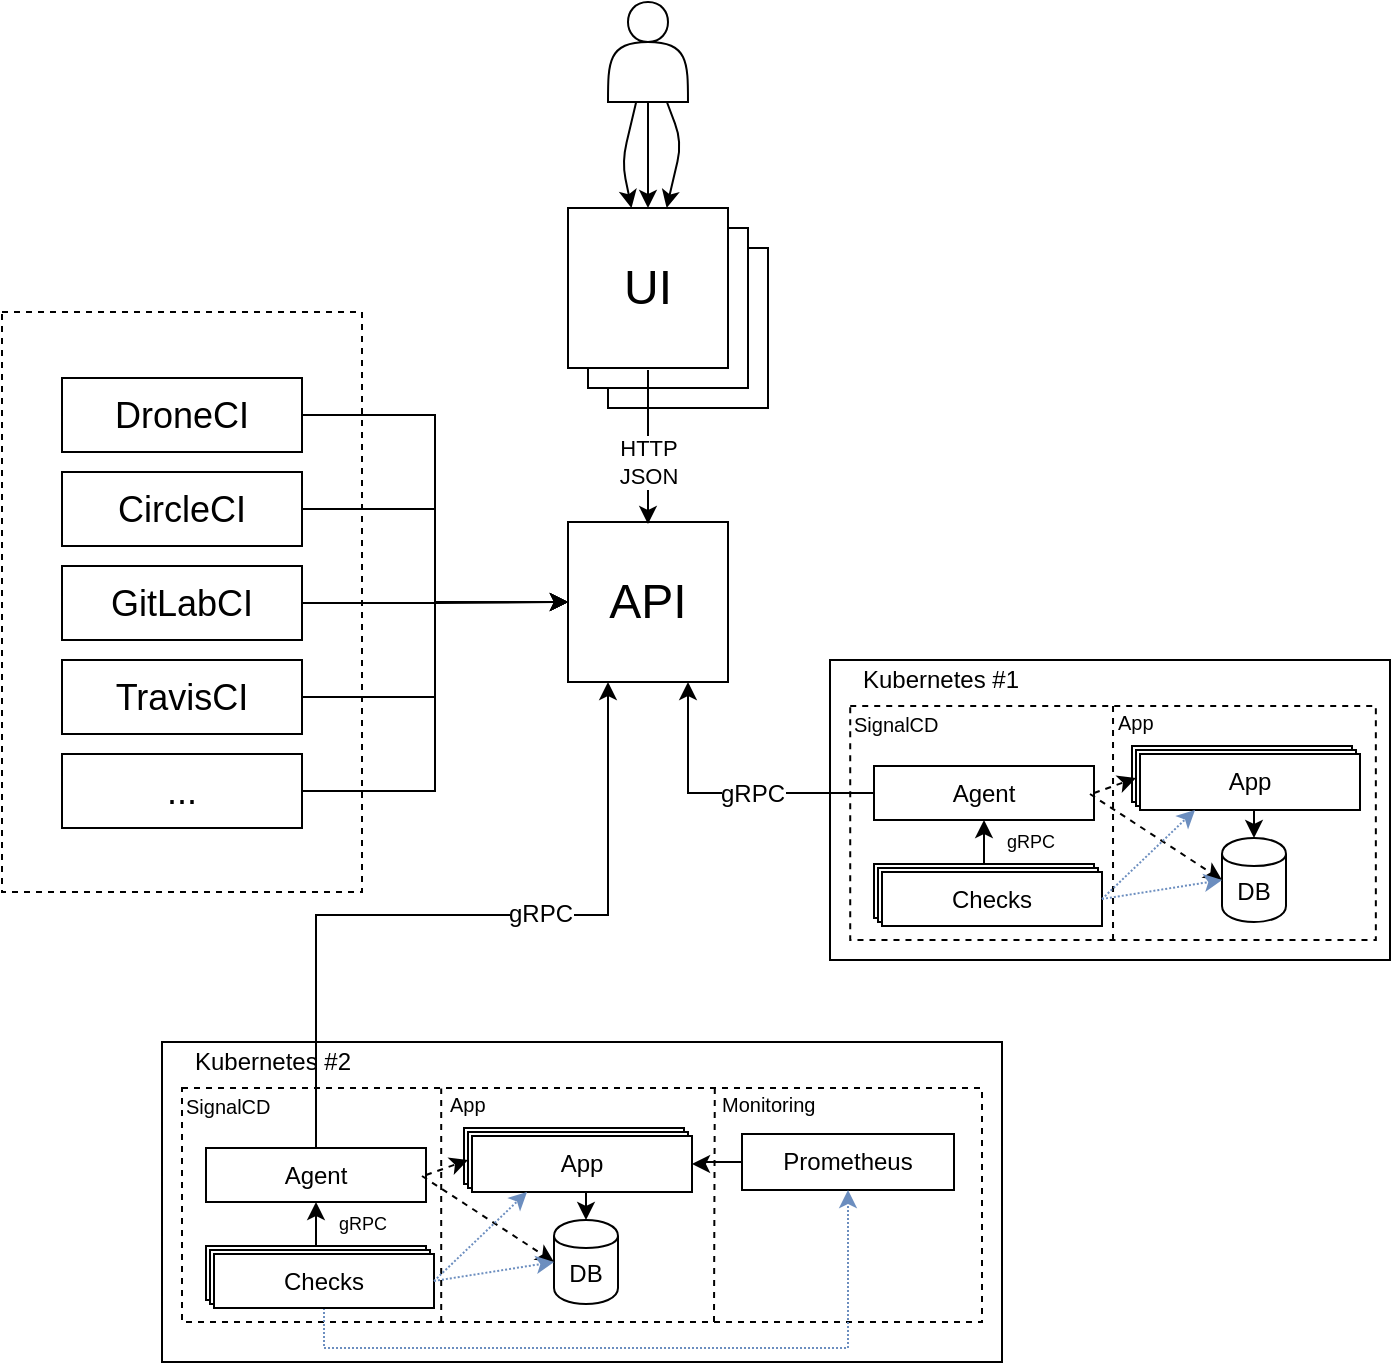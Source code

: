 <mxfile version="11.2.4" type="device" pages="1"><diagram id="ZvtK7mvOdlfyVhay1pQO" name="Page-1"><mxGraphModel dx="1681" dy="665" grid="1" gridSize="10" guides="1" tooltips="1" connect="1" arrows="1" fold="1" page="1" pageScale="1" pageWidth="827" pageHeight="1169" math="0" shadow="0"><root><mxCell id="0"/><mxCell id="1" parent="0"/><mxCell id="u--_8wK0XNkCcFROsWRi-22" value="Checks" style="rounded=0;whiteSpace=wrap;html=1;" vertex="1" parent="1"><mxGeometry x="194" y="674" width="110" height="27" as="geometry"/></mxCell><mxCell id="u--_8wK0XNkCcFROsWRi-23" value="Checks" style="rounded=0;whiteSpace=wrap;html=1;" vertex="1" parent="1"><mxGeometry x="196" y="676" width="110" height="27" as="geometry"/></mxCell><mxCell id="PdP8wsd88Eu7TEqThQFO-8" value="&lt;font style=&quot;font-size: 24px&quot;&gt;UI&lt;/font&gt;" style="whiteSpace=wrap;html=1;aspect=fixed;" parent="1" vertex="1"><mxGeometry x="393" y="173" width="80" height="80" as="geometry"/></mxCell><mxCell id="PdP8wsd88Eu7TEqThQFO-7" value="&lt;font style=&quot;font-size: 24px&quot;&gt;UI&lt;/font&gt;" style="whiteSpace=wrap;html=1;aspect=fixed;" parent="1" vertex="1"><mxGeometry x="383" y="163" width="80" height="80" as="geometry"/></mxCell><mxCell id="PdP8wsd88Eu7TEqThQFO-1" value="" style="shape=actor;whiteSpace=wrap;html=1;" parent="1" vertex="1"><mxGeometry x="393" y="50" width="40" height="50" as="geometry"/></mxCell><mxCell id="PdP8wsd88Eu7TEqThQFO-3" value="&lt;font style=&quot;font-size: 24px&quot;&gt;UI&lt;/font&gt;" style="whiteSpace=wrap;html=1;aspect=fixed;" parent="1" vertex="1"><mxGeometry x="373" y="153" width="80" height="80" as="geometry"/></mxCell><mxCell id="PdP8wsd88Eu7TEqThQFO-4" value="" style="endArrow=classic;html=1;" parent="1" source="PdP8wsd88Eu7TEqThQFO-1" target="PdP8wsd88Eu7TEqThQFO-3" edge="1"><mxGeometry width="50" height="50" relative="1" as="geometry"><mxPoint x="400" y="120" as="sourcePoint"/><mxPoint x="420" y="260" as="targetPoint"/></mxGeometry></mxCell><mxCell id="PdP8wsd88Eu7TEqThQFO-5" value="" style="endArrow=classic;html=1;" parent="1" source="PdP8wsd88Eu7TEqThQFO-1" target="PdP8wsd88Eu7TEqThQFO-3" edge="1"><mxGeometry width="50" height="50" relative="1" as="geometry"><mxPoint x="370" y="300" as="sourcePoint"/><mxPoint x="420" y="250" as="targetPoint"/><Array as="points"><mxPoint x="430" y="120"/></Array></mxGeometry></mxCell><mxCell id="PdP8wsd88Eu7TEqThQFO-6" value="" style="endArrow=classic;html=1;" parent="1" source="PdP8wsd88Eu7TEqThQFO-1" target="PdP8wsd88Eu7TEqThQFO-3" edge="1"><mxGeometry width="50" height="50" relative="1" as="geometry"><mxPoint x="432.444" y="110" as="sourcePoint"/><mxPoint x="432.315" y="163" as="targetPoint"/><Array as="points"><mxPoint x="400" y="130"/></Array></mxGeometry></mxCell><mxCell id="PdP8wsd88Eu7TEqThQFO-9" value="&lt;font style=&quot;font-size: 24px&quot;&gt;API&lt;/font&gt;" style="whiteSpace=wrap;html=1;aspect=fixed;" parent="1" vertex="1"><mxGeometry x="373" y="310" width="80" height="80" as="geometry"/></mxCell><mxCell id="PdP8wsd88Eu7TEqThQFO-10" value="HTTP&lt;br&gt;JSON" style="endArrow=classic;html=1;" parent="1" edge="1"><mxGeometry x="0.195" width="50" height="50" relative="1" as="geometry"><mxPoint x="413" y="234" as="sourcePoint"/><mxPoint x="413" y="311" as="targetPoint"/><mxPoint as="offset"/></mxGeometry></mxCell><mxCell id="PdP8wsd88Eu7TEqThQFO-18" value="" style="group" parent="1" vertex="1" connectable="0"><mxGeometry x="90" y="205" width="180" height="290" as="geometry"/></mxCell><mxCell id="PdP8wsd88Eu7TEqThQFO-11" value="" style="rounded=0;whiteSpace=wrap;html=1;gradientColor=none;dashed=1;fillColor=none;" parent="PdP8wsd88Eu7TEqThQFO-18" vertex="1"><mxGeometry width="180" height="290" as="geometry"/></mxCell><mxCell id="PdP8wsd88Eu7TEqThQFO-12" value="&lt;font style=&quot;font-size: 18px&quot;&gt;DroneCI&lt;br&gt;&lt;/font&gt;" style="rounded=0;whiteSpace=wrap;html=1;fillColor=#ffffff;gradientColor=none;" parent="PdP8wsd88Eu7TEqThQFO-18" vertex="1"><mxGeometry x="30" y="33" width="120" height="37" as="geometry"/></mxCell><mxCell id="PdP8wsd88Eu7TEqThQFO-13" value="&lt;font style=&quot;font-size: 18px&quot;&gt;CircleCI&lt;/font&gt;" style="rounded=0;whiteSpace=wrap;html=1;fillColor=#ffffff;gradientColor=none;" parent="PdP8wsd88Eu7TEqThQFO-18" vertex="1"><mxGeometry x="30" y="80" width="120" height="37" as="geometry"/></mxCell><mxCell id="PdP8wsd88Eu7TEqThQFO-14" value="&lt;font style=&quot;font-size: 18px&quot;&gt;GitLabCI&lt;/font&gt;" style="rounded=0;whiteSpace=wrap;html=1;fillColor=#ffffff;gradientColor=none;" parent="PdP8wsd88Eu7TEqThQFO-18" vertex="1"><mxGeometry x="30" y="127" width="120" height="37" as="geometry"/></mxCell><mxCell id="PdP8wsd88Eu7TEqThQFO-15" value="&lt;font style=&quot;font-size: 18px&quot;&gt;TravisCI&lt;/font&gt;" style="rounded=0;whiteSpace=wrap;html=1;fillColor=#ffffff;gradientColor=none;" parent="PdP8wsd88Eu7TEqThQFO-18" vertex="1"><mxGeometry x="30" y="174" width="120" height="37" as="geometry"/></mxCell><mxCell id="PdP8wsd88Eu7TEqThQFO-17" value="&lt;font style=&quot;font-size: 18px&quot;&gt;...&lt;/font&gt;" style="rounded=0;whiteSpace=wrap;html=1;fillColor=#ffffff;gradientColor=none;" parent="PdP8wsd88Eu7TEqThQFO-18" vertex="1"><mxGeometry x="30" y="221" width="120" height="37" as="geometry"/></mxCell><mxCell id="PdP8wsd88Eu7TEqThQFO-19" style="edgeStyle=orthogonalEdgeStyle;rounded=0;orthogonalLoop=1;jettySize=auto;html=1;exitX=1;exitY=0.5;exitDx=0;exitDy=0;entryX=0;entryY=0.5;entryDx=0;entryDy=0;" parent="1" source="PdP8wsd88Eu7TEqThQFO-12" target="PdP8wsd88Eu7TEqThQFO-9" edge="1"><mxGeometry relative="1" as="geometry"/></mxCell><mxCell id="PdP8wsd88Eu7TEqThQFO-20" style="edgeStyle=orthogonalEdgeStyle;rounded=0;orthogonalLoop=1;jettySize=auto;html=1;exitX=1;exitY=0.5;exitDx=0;exitDy=0;entryX=0;entryY=0.5;entryDx=0;entryDy=0;" parent="1" source="PdP8wsd88Eu7TEqThQFO-13" target="PdP8wsd88Eu7TEqThQFO-9" edge="1"><mxGeometry relative="1" as="geometry"/></mxCell><mxCell id="PdP8wsd88Eu7TEqThQFO-21" style="edgeStyle=orthogonalEdgeStyle;rounded=0;orthogonalLoop=1;jettySize=auto;html=1;exitX=1;exitY=0.5;exitDx=0;exitDy=0;" parent="1" source="PdP8wsd88Eu7TEqThQFO-14" target="PdP8wsd88Eu7TEqThQFO-9" edge="1"><mxGeometry relative="1" as="geometry"/></mxCell><mxCell id="PdP8wsd88Eu7TEqThQFO-22" style="edgeStyle=orthogonalEdgeStyle;rounded=0;orthogonalLoop=1;jettySize=auto;html=1;exitX=1;exitY=0.5;exitDx=0;exitDy=0;" parent="1" source="PdP8wsd88Eu7TEqThQFO-15" target="PdP8wsd88Eu7TEqThQFO-9" edge="1"><mxGeometry relative="1" as="geometry"/></mxCell><mxCell id="PdP8wsd88Eu7TEqThQFO-23" style="edgeStyle=orthogonalEdgeStyle;rounded=0;orthogonalLoop=1;jettySize=auto;html=1;exitX=1;exitY=0.5;exitDx=0;exitDy=0;entryX=0;entryY=0.5;entryDx=0;entryDy=0;" parent="1" source="PdP8wsd88Eu7TEqThQFO-17" target="PdP8wsd88Eu7TEqThQFO-9" edge="1"><mxGeometry relative="1" as="geometry"/></mxCell><mxCell id="u--_8wK0XNkCcFROsWRi-40" value="" style="group" vertex="1" connectable="0" parent="1"><mxGeometry x="170" y="570" width="450" height="160" as="geometry"/></mxCell><mxCell id="u--_8wK0XNkCcFROsWRi-1" value="" style="group" vertex="1" connectable="0" parent="u--_8wK0XNkCcFROsWRi-40"><mxGeometry width="450" height="160" as="geometry"/></mxCell><mxCell id="u--_8wK0XNkCcFROsWRi-2" value="" style="rounded=0;whiteSpace=wrap;html=1;gradientColor=none;fillColor=none;fontStyle=1" vertex="1" parent="u--_8wK0XNkCcFROsWRi-1"><mxGeometry width="420" height="160" as="geometry"/></mxCell><mxCell id="u--_8wK0XNkCcFROsWRi-13" value="" style="rounded=0;whiteSpace=wrap;html=1;dashed=1;" vertex="1" parent="u--_8wK0XNkCcFROsWRi-1"><mxGeometry x="10" y="23" width="400" height="117" as="geometry"/></mxCell><mxCell id="u--_8wK0XNkCcFROsWRi-20" value="Checks" style="rounded=0;whiteSpace=wrap;html=1;" vertex="1" parent="u--_8wK0XNkCcFROsWRi-1"><mxGeometry x="22" y="102" width="110" height="27" as="geometry"/></mxCell><mxCell id="u--_8wK0XNkCcFROsWRi-8" value="Kubernetes #2" style="text;html=1;strokeColor=none;fillColor=none;align=center;verticalAlign=middle;whiteSpace=wrap;rounded=0;" vertex="1" parent="u--_8wK0XNkCcFROsWRi-1"><mxGeometry width="111.191" height="20" as="geometry"/></mxCell><mxCell id="u--_8wK0XNkCcFROsWRi-15" value="&lt;font style=&quot;font-size: 10px&quot;&gt;SignalCD&lt;/font&gt;" style="text;html=1;strokeColor=none;fillColor=none;align=left;verticalAlign=middle;whiteSpace=wrap;rounded=0;dashed=1;" vertex="1" parent="u--_8wK0XNkCcFROsWRi-1"><mxGeometry x="10" y="24" width="50" height="16" as="geometry"/></mxCell><mxCell id="u--_8wK0XNkCcFROsWRi-16" value="Agent" style="rounded=0;whiteSpace=wrap;html=1;" vertex="1" parent="u--_8wK0XNkCcFROsWRi-1"><mxGeometry x="22" y="53" width="110" height="27" as="geometry"/></mxCell><mxCell id="u--_8wK0XNkCcFROsWRi-21" value="&lt;font style=&quot;line-height: 40% ; font-size: 9px&quot;&gt;gRPC&lt;/font&gt;" style="edgeStyle=orthogonalEdgeStyle;rounded=0;orthogonalLoop=1;jettySize=auto;html=1;exitX=0.5;exitY=0;exitDx=0;exitDy=0;entryX=0.5;entryY=1;entryDx=0;entryDy=0;" edge="1" parent="u--_8wK0XNkCcFROsWRi-1" source="u--_8wK0XNkCcFROsWRi-20" target="u--_8wK0XNkCcFROsWRi-16"><mxGeometry x="0.091" y="-23" relative="1" as="geometry"><mxPoint as="offset"/></mxGeometry></mxCell><mxCell id="u--_8wK0XNkCcFROsWRi-36" value="" style="group" vertex="1" connectable="0" parent="u--_8wK0XNkCcFROsWRi-1"><mxGeometry x="151" y="43" width="110" height="28" as="geometry"/></mxCell><mxCell id="u--_8wK0XNkCcFROsWRi-35" value="" style="group" vertex="1" connectable="0" parent="u--_8wK0XNkCcFROsWRi-36"><mxGeometry width="110" height="28" as="geometry"/></mxCell><mxCell id="u--_8wK0XNkCcFROsWRi-24" value="App" style="rounded=0;whiteSpace=wrap;html=1;" vertex="1" parent="u--_8wK0XNkCcFROsWRi-35"><mxGeometry width="110" height="28" as="geometry"/></mxCell><mxCell id="u--_8wK0XNkCcFROsWRi-42" value="DB" style="shape=cylinder;whiteSpace=wrap;html=1;boundedLbl=1;backgroundOutline=1;" vertex="1" parent="u--_8wK0XNkCcFROsWRi-1"><mxGeometry x="196" y="89" width="32" height="42" as="geometry"/></mxCell><mxCell id="u--_8wK0XNkCcFROsWRi-52" value="&lt;font style=&quot;font-size: 10px&quot;&gt;App&lt;/font&gt;" style="text;html=1;strokeColor=none;fillColor=none;align=left;verticalAlign=middle;whiteSpace=wrap;rounded=0;dashed=1;" vertex="1" parent="u--_8wK0XNkCcFROsWRi-1"><mxGeometry x="141.5" y="23" width="50" height="16" as="geometry"/></mxCell><mxCell id="u--_8wK0XNkCcFROsWRi-110" value="" style="endArrow=none;dashed=1;html=1;entryX=0.324;entryY=0.002;entryDx=0;entryDy=0;entryPerimeter=0;exitX=0.324;exitY=1;exitDx=0;exitDy=0;exitPerimeter=0;" edge="1" parent="u--_8wK0XNkCcFROsWRi-1" source="u--_8wK0XNkCcFROsWRi-13" target="u--_8wK0XNkCcFROsWRi-13"><mxGeometry width="50" height="50" relative="1" as="geometry"><mxPoint x="-30" y="220" as="sourcePoint"/><mxPoint x="20" y="170" as="targetPoint"/></mxGeometry></mxCell><mxCell id="u--_8wK0XNkCcFROsWRi-111" value="" style="endArrow=none;dashed=1;html=1;entryX=-0.032;entryY=-0.004;entryDx=0;entryDy=0;entryPerimeter=0;" edge="1" parent="u--_8wK0XNkCcFROsWRi-1" target="u--_8wK0XNkCcFROsWRi-112"><mxGeometry width="50" height="50" relative="1" as="geometry"><mxPoint x="276" y="140" as="sourcePoint"/><mxPoint x="20" y="240" as="targetPoint"/></mxGeometry></mxCell><mxCell id="u--_8wK0XNkCcFROsWRi-112" value="&lt;font style=&quot;font-size: 10px&quot;&gt;Monitoring&lt;/font&gt;" style="text;html=1;strokeColor=none;fillColor=none;align=left;verticalAlign=middle;whiteSpace=wrap;rounded=0;dashed=1;" vertex="1" parent="u--_8wK0XNkCcFROsWRi-1"><mxGeometry x="278" y="23" width="50" height="16" as="geometry"/></mxCell><mxCell id="u--_8wK0XNkCcFROsWRi-113" value="Prometheus" style="rounded=0;whiteSpace=wrap;html=1;" vertex="1" parent="u--_8wK0XNkCcFROsWRi-1"><mxGeometry x="290" y="46" width="106" height="28" as="geometry"/></mxCell><mxCell id="u--_8wK0XNkCcFROsWRi-25" value="App" style="rounded=0;whiteSpace=wrap;html=1;" vertex="1" parent="u--_8wK0XNkCcFROsWRi-40"><mxGeometry x="153" y="45" width="110" height="28" as="geometry"/></mxCell><mxCell id="u--_8wK0XNkCcFROsWRi-44" style="edgeStyle=orthogonalEdgeStyle;rounded=0;orthogonalLoop=1;jettySize=auto;html=1;exitX=0.5;exitY=1;exitDx=0;exitDy=0;entryX=0.5;entryY=0;entryDx=0;entryDy=0;" edge="1" parent="u--_8wK0XNkCcFROsWRi-40" source="u--_8wK0XNkCcFROsWRi-26" target="u--_8wK0XNkCcFROsWRi-42"><mxGeometry relative="1" as="geometry"/></mxCell><mxCell id="u--_8wK0XNkCcFROsWRi-26" value="App" style="rounded=0;whiteSpace=wrap;html=1;" vertex="1" parent="u--_8wK0XNkCcFROsWRi-40"><mxGeometry x="155" y="47" width="110" height="28" as="geometry"/></mxCell><mxCell id="u--_8wK0XNkCcFROsWRi-30" value="" style="endArrow=classic;html=1;exitX=1;exitY=0.5;exitDx=0;exitDy=0;entryX=0;entryY=0.5;entryDx=0;entryDy=0;dashed=1;" edge="1" parent="u--_8wK0XNkCcFROsWRi-40" source="u--_8wK0XNkCcFROsWRi-16" target="u--_8wK0XNkCcFROsWRi-25"><mxGeometry width="50" height="50" relative="1" as="geometry"><mxPoint x="262" y="616.5" as="sourcePoint"/><mxPoint x="281" y="605" as="targetPoint"/></mxGeometry></mxCell><mxCell id="u--_8wK0XNkCcFROsWRi-114" style="edgeStyle=orthogonalEdgeStyle;rounded=0;orthogonalLoop=1;jettySize=auto;html=1;exitX=0;exitY=0.5;exitDx=0;exitDy=0;" edge="1" parent="u--_8wK0XNkCcFROsWRi-40" source="u--_8wK0XNkCcFROsWRi-113" target="u--_8wK0XNkCcFROsWRi-26"><mxGeometry relative="1" as="geometry"/></mxCell><mxCell id="u--_8wK0XNkCcFROsWRi-45" value="" style="endArrow=classic;html=1;entryX=0;entryY=0.5;entryDx=0;entryDy=0;dashed=1;" edge="1" parent="1" target="u--_8wK0XNkCcFROsWRi-42"><mxGeometry width="50" height="50" relative="1" as="geometry"><mxPoint x="300" y="637" as="sourcePoint"/><mxPoint x="333" y="637.0" as="targetPoint"/></mxGeometry></mxCell><mxCell id="u--_8wK0XNkCcFROsWRi-46" value="Checks" style="rounded=0;whiteSpace=wrap;html=1;" vertex="1" parent="1"><mxGeometry x="194" y="674" width="110" height="27" as="geometry"/></mxCell><mxCell id="u--_8wK0XNkCcFROsWRi-116" style="edgeStyle=orthogonalEdgeStyle;rounded=0;orthogonalLoop=1;jettySize=auto;html=1;exitX=0.5;exitY=1;exitDx=0;exitDy=0;entryX=0.5;entryY=1;entryDx=0;entryDy=0;dashed=1;dashPattern=1 1;fillColor=#dae8fc;strokeColor=#6c8ebf;" edge="1" parent="1" source="u--_8wK0XNkCcFROsWRi-47" target="u--_8wK0XNkCcFROsWRi-113"><mxGeometry relative="1" as="geometry"/></mxCell><mxCell id="u--_8wK0XNkCcFROsWRi-47" value="Checks" style="rounded=0;whiteSpace=wrap;html=1;" vertex="1" parent="1"><mxGeometry x="196" y="676" width="110" height="27" as="geometry"/></mxCell><mxCell id="u--_8wK0XNkCcFROsWRi-48" value="" style="endArrow=classic;html=1;exitX=1;exitY=0.5;exitDx=0;exitDy=0;entryX=0.25;entryY=1;entryDx=0;entryDy=0;dashed=1;dashPattern=1 1;fillColor=#dae8fc;strokeColor=#6c8ebf;" edge="1" parent="1" source="u--_8wK0XNkCcFROsWRi-47" target="u--_8wK0XNkCcFROsWRi-26"><mxGeometry width="50" height="50" relative="1" as="geometry"><mxPoint x="285" y="780" as="sourcePoint"/><mxPoint x="335" y="730" as="targetPoint"/></mxGeometry></mxCell><mxCell id="u--_8wK0XNkCcFROsWRi-49" value="" style="endArrow=classic;html=1;exitX=1;exitY=0.5;exitDx=0;exitDy=0;entryX=0;entryY=0.5;entryDx=0;entryDy=0;dashed=1;dashPattern=1 1;fillColor=#dae8fc;strokeColor=#6c8ebf;" edge="1" parent="1" source="u--_8wK0XNkCcFROsWRi-47" target="u--_8wK0XNkCcFROsWRi-42"><mxGeometry width="50" height="50" relative="1" as="geometry"><mxPoint x="316" y="699.5" as="sourcePoint"/><mxPoint x="362.5" y="653" as="targetPoint"/></mxGeometry></mxCell><mxCell id="u--_8wK0XNkCcFROsWRi-80" value="Checks" style="rounded=0;whiteSpace=wrap;html=1;" vertex="1" parent="1"><mxGeometry x="528" y="483" width="110" height="27" as="geometry"/></mxCell><mxCell id="u--_8wK0XNkCcFROsWRi-81" value="Checks" style="rounded=0;whiteSpace=wrap;html=1;" vertex="1" parent="1"><mxGeometry x="530" y="485" width="110" height="27" as="geometry"/></mxCell><mxCell id="u--_8wK0XNkCcFROsWRi-82" value="" style="group" vertex="1" connectable="0" parent="1"><mxGeometry x="504" y="379" width="280" height="150" as="geometry"/></mxCell><mxCell id="u--_8wK0XNkCcFROsWRi-83" value="" style="group" vertex="1" connectable="0" parent="u--_8wK0XNkCcFROsWRi-82"><mxGeometry width="280" height="150" as="geometry"/></mxCell><mxCell id="u--_8wK0XNkCcFROsWRi-84" value="" style="rounded=0;whiteSpace=wrap;html=1;gradientColor=none;fillColor=none;fontStyle=1" vertex="1" parent="u--_8wK0XNkCcFROsWRi-83"><mxGeometry width="280" height="150" as="geometry"/></mxCell><mxCell id="u--_8wK0XNkCcFROsWRi-85" value="" style="rounded=0;whiteSpace=wrap;html=1;dashed=1;" vertex="1" parent="u--_8wK0XNkCcFROsWRi-83"><mxGeometry x="10.108" y="23" width="262.816" height="117" as="geometry"/></mxCell><mxCell id="u--_8wK0XNkCcFROsWRi-86" value="Checks" style="rounded=0;whiteSpace=wrap;html=1;" vertex="1" parent="u--_8wK0XNkCcFROsWRi-83"><mxGeometry x="22" y="102" width="110" height="27" as="geometry"/></mxCell><mxCell id="u--_8wK0XNkCcFROsWRi-87" value="Kubernetes #1" style="text;html=1;strokeColor=none;fillColor=none;align=center;verticalAlign=middle;whiteSpace=wrap;rounded=0;" vertex="1" parent="u--_8wK0XNkCcFROsWRi-83"><mxGeometry width="111.191" height="20" as="geometry"/></mxCell><mxCell id="u--_8wK0XNkCcFROsWRi-88" value="&lt;font style=&quot;font-size: 10px&quot;&gt;SignalCD&lt;/font&gt;" style="text;html=1;strokeColor=none;fillColor=none;align=left;verticalAlign=middle;whiteSpace=wrap;rounded=0;dashed=1;" vertex="1" parent="u--_8wK0XNkCcFROsWRi-83"><mxGeometry x="10" y="24" width="50" height="16" as="geometry"/></mxCell><mxCell id="u--_8wK0XNkCcFROsWRi-89" value="Agent" style="rounded=0;whiteSpace=wrap;html=1;" vertex="1" parent="u--_8wK0XNkCcFROsWRi-83"><mxGeometry x="22" y="53" width="110" height="27" as="geometry"/></mxCell><mxCell id="u--_8wK0XNkCcFROsWRi-90" value="" style="endArrow=none;dashed=1;html=1;entryX=0.5;entryY=0;entryDx=0;entryDy=0;exitX=0.5;exitY=1;exitDx=0;exitDy=0;" edge="1" parent="u--_8wK0XNkCcFROsWRi-83" source="u--_8wK0XNkCcFROsWRi-85" target="u--_8wK0XNkCcFROsWRi-85"><mxGeometry width="50" height="50" relative="1" as="geometry"><mxPoint x="-30" y="220" as="sourcePoint"/><mxPoint x="20" y="170" as="targetPoint"/></mxGeometry></mxCell><mxCell id="u--_8wK0XNkCcFROsWRi-91" value="&lt;font style=&quot;line-height: 40% ; font-size: 9px&quot;&gt;gRPC&lt;/font&gt;" style="edgeStyle=orthogonalEdgeStyle;rounded=0;orthogonalLoop=1;jettySize=auto;html=1;exitX=0.5;exitY=0;exitDx=0;exitDy=0;entryX=0.5;entryY=1;entryDx=0;entryDy=0;" edge="1" parent="u--_8wK0XNkCcFROsWRi-83" source="u--_8wK0XNkCcFROsWRi-86" target="u--_8wK0XNkCcFROsWRi-89"><mxGeometry x="0.091" y="-23" relative="1" as="geometry"><mxPoint as="offset"/></mxGeometry></mxCell><mxCell id="u--_8wK0XNkCcFROsWRi-92" value="" style="group" vertex="1" connectable="0" parent="u--_8wK0XNkCcFROsWRi-83"><mxGeometry x="151" y="43" width="110" height="28" as="geometry"/></mxCell><mxCell id="u--_8wK0XNkCcFROsWRi-93" value="" style="group" vertex="1" connectable="0" parent="u--_8wK0XNkCcFROsWRi-92"><mxGeometry width="110" height="28" as="geometry"/></mxCell><mxCell id="u--_8wK0XNkCcFROsWRi-94" value="App" style="rounded=0;whiteSpace=wrap;html=1;" vertex="1" parent="u--_8wK0XNkCcFROsWRi-93"><mxGeometry width="110" height="28" as="geometry"/></mxCell><mxCell id="u--_8wK0XNkCcFROsWRi-95" value="DB" style="shape=cylinder;whiteSpace=wrap;html=1;boundedLbl=1;backgroundOutline=1;" vertex="1" parent="u--_8wK0XNkCcFROsWRi-83"><mxGeometry x="196" y="89" width="32" height="42" as="geometry"/></mxCell><mxCell id="u--_8wK0XNkCcFROsWRi-96" value="&lt;font style=&quot;font-size: 10px&quot;&gt;App&lt;/font&gt;" style="text;html=1;strokeColor=none;fillColor=none;align=left;verticalAlign=middle;whiteSpace=wrap;rounded=0;dashed=1;" vertex="1" parent="u--_8wK0XNkCcFROsWRi-83"><mxGeometry x="141.5" y="23" width="50" height="16" as="geometry"/></mxCell><mxCell id="u--_8wK0XNkCcFROsWRi-97" value="App" style="rounded=0;whiteSpace=wrap;html=1;" vertex="1" parent="u--_8wK0XNkCcFROsWRi-82"><mxGeometry x="153" y="45" width="110" height="28" as="geometry"/></mxCell><mxCell id="u--_8wK0XNkCcFROsWRi-98" style="edgeStyle=orthogonalEdgeStyle;rounded=0;orthogonalLoop=1;jettySize=auto;html=1;exitX=0.5;exitY=1;exitDx=0;exitDy=0;entryX=0.5;entryY=0;entryDx=0;entryDy=0;" edge="1" parent="u--_8wK0XNkCcFROsWRi-82" source="u--_8wK0XNkCcFROsWRi-99" target="u--_8wK0XNkCcFROsWRi-95"><mxGeometry relative="1" as="geometry"/></mxCell><mxCell id="u--_8wK0XNkCcFROsWRi-99" value="App" style="rounded=0;whiteSpace=wrap;html=1;" vertex="1" parent="u--_8wK0XNkCcFROsWRi-82"><mxGeometry x="155" y="47" width="110" height="28" as="geometry"/></mxCell><mxCell id="u--_8wK0XNkCcFROsWRi-100" value="" style="endArrow=classic;html=1;exitX=1;exitY=0.5;exitDx=0;exitDy=0;entryX=0;entryY=0.5;entryDx=0;entryDy=0;dashed=1;" edge="1" parent="u--_8wK0XNkCcFROsWRi-82" source="u--_8wK0XNkCcFROsWRi-89" target="u--_8wK0XNkCcFROsWRi-97"><mxGeometry width="50" height="50" relative="1" as="geometry"><mxPoint x="262" y="616.5" as="sourcePoint"/><mxPoint x="281" y="605" as="targetPoint"/></mxGeometry></mxCell><mxCell id="u--_8wK0XNkCcFROsWRi-101" value="" style="endArrow=classic;html=1;entryX=0;entryY=0.5;entryDx=0;entryDy=0;dashed=1;" edge="1" parent="1" target="u--_8wK0XNkCcFROsWRi-95"><mxGeometry width="50" height="50" relative="1" as="geometry"><mxPoint x="634" y="446" as="sourcePoint"/><mxPoint x="667" y="446.0" as="targetPoint"/></mxGeometry></mxCell><mxCell id="u--_8wK0XNkCcFROsWRi-102" value="Checks" style="rounded=0;whiteSpace=wrap;html=1;" vertex="1" parent="1"><mxGeometry x="528" y="483" width="110" height="27" as="geometry"/></mxCell><mxCell id="u--_8wK0XNkCcFROsWRi-103" value="Checks" style="rounded=0;whiteSpace=wrap;html=1;" vertex="1" parent="1"><mxGeometry x="530" y="485" width="110" height="27" as="geometry"/></mxCell><mxCell id="u--_8wK0XNkCcFROsWRi-104" value="" style="endArrow=classic;html=1;exitX=1;exitY=0.5;exitDx=0;exitDy=0;entryX=0.25;entryY=1;entryDx=0;entryDy=0;dashed=1;dashPattern=1 1;fillColor=#dae8fc;strokeColor=#6c8ebf;" edge="1" parent="1" source="u--_8wK0XNkCcFROsWRi-103" target="u--_8wK0XNkCcFROsWRi-99"><mxGeometry width="50" height="50" relative="1" as="geometry"><mxPoint x="619" y="589" as="sourcePoint"/><mxPoint x="669" y="539" as="targetPoint"/></mxGeometry></mxCell><mxCell id="u--_8wK0XNkCcFROsWRi-105" value="" style="endArrow=classic;html=1;exitX=1;exitY=0.5;exitDx=0;exitDy=0;entryX=0;entryY=0.5;entryDx=0;entryDy=0;dashed=1;dashPattern=1 1;fillColor=#dae8fc;strokeColor=#6c8ebf;" edge="1" parent="1" source="u--_8wK0XNkCcFROsWRi-103" target="u--_8wK0XNkCcFROsWRi-95"><mxGeometry width="50" height="50" relative="1" as="geometry"><mxPoint x="650" y="508.5" as="sourcePoint"/><mxPoint x="696.5" y="462" as="targetPoint"/></mxGeometry></mxCell><mxCell id="u--_8wK0XNkCcFROsWRi-106" style="edgeStyle=orthogonalEdgeStyle;rounded=0;orthogonalLoop=1;jettySize=auto;html=1;exitX=0;exitY=0.5;exitDx=0;exitDy=0;entryX=0.75;entryY=1;entryDx=0;entryDy=0;" edge="1" parent="1" source="u--_8wK0XNkCcFROsWRi-89" target="PdP8wsd88Eu7TEqThQFO-9"><mxGeometry relative="1" as="geometry"/></mxCell><mxCell id="u--_8wK0XNkCcFROsWRi-107" value="gRPC" style="text;html=1;resizable=0;points=[];align=center;verticalAlign=middle;labelBackgroundColor=#ffffff;" vertex="1" connectable="0" parent="u--_8wK0XNkCcFROsWRi-106"><mxGeometry x="-0.169" relative="1" as="geometry"><mxPoint as="offset"/></mxGeometry></mxCell><mxCell id="u--_8wK0XNkCcFROsWRi-120" style="edgeStyle=orthogonalEdgeStyle;rounded=0;orthogonalLoop=1;jettySize=auto;html=1;exitX=0.5;exitY=0;exitDx=0;exitDy=0;entryX=0.25;entryY=1;entryDx=0;entryDy=0;" edge="1" parent="1" source="u--_8wK0XNkCcFROsWRi-16" target="PdP8wsd88Eu7TEqThQFO-9"><mxGeometry relative="1" as="geometry"/></mxCell><mxCell id="u--_8wK0XNkCcFROsWRi-121" value="gRPC" style="text;html=1;resizable=0;points=[];align=center;verticalAlign=middle;labelBackgroundColor=#ffffff;" vertex="1" connectable="0" parent="u--_8wK0XNkCcFROsWRi-120"><mxGeometry x="0.205" y="1" relative="1" as="geometry"><mxPoint as="offset"/></mxGeometry></mxCell></root></mxGraphModel></diagram></mxfile>